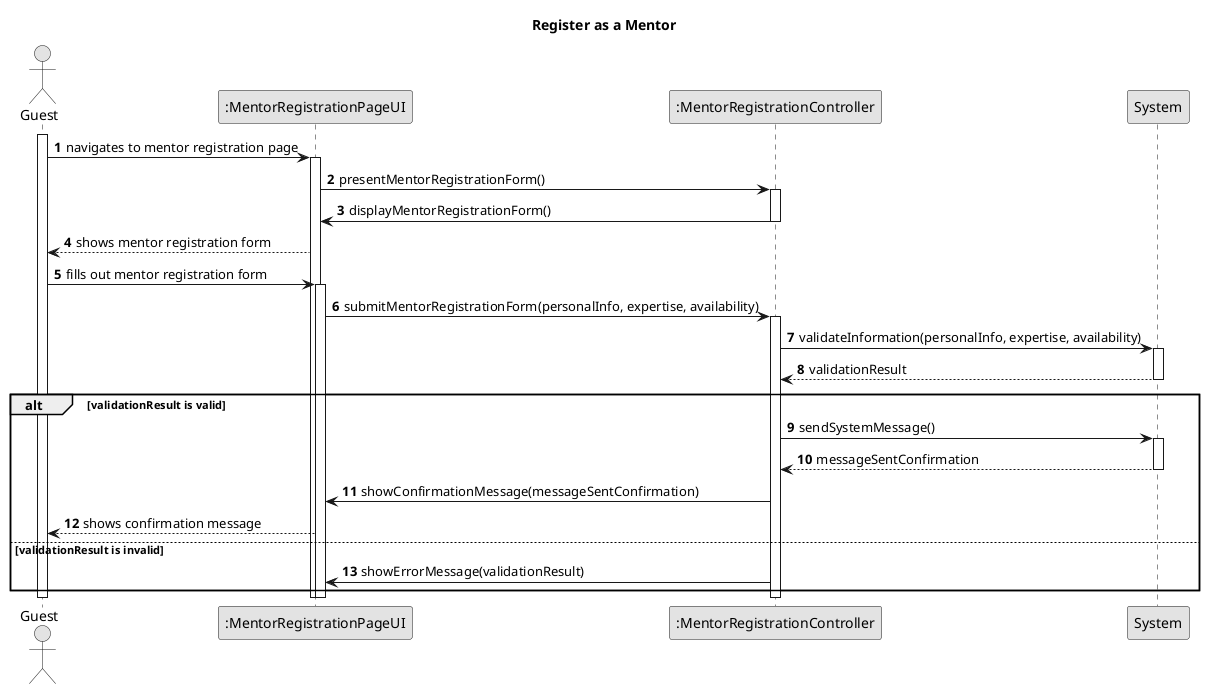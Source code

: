 @startuml
skinparam monochrome true
skinparam packageStyle rectangle
skinparam shadowing false

title Register as a Mentor

autonumber

actor Guest
participant ":MentorRegistrationPageUI" as ui
participant ":MentorRegistrationController" as ctrl
participant "System" as system

activate Guest

    Guest -> ui : navigates to mentor registration page
    activate ui
        ui -> ctrl : presentMentorRegistrationForm()
        activate ctrl
            ctrl -> ui : displayMentorRegistrationForm()
            deactivate ctrl
        ui --> Guest : shows mentor registration form
        Guest -> ui : fills out mentor registration form
        activate ui
            ui -> ctrl : submitMentorRegistrationForm(personalInfo, expertise, availability)
            activate ctrl
                ctrl -> system : validateInformation(personalInfo, expertise, availability)
                activate system
                    system --> ctrl : validationResult
                deactivate system
                alt validationResult is valid
                    ctrl -> system : sendSystemMessage()
                    activate system
                        system --> ctrl : messageSentConfirmation
                    deactivate system
                    ctrl -> ui : showConfirmationMessage(messageSentConfirmation)
                    ui --> Guest : shows confirmation message
                else validationResult is invalid
                    ctrl -> ui : showErrorMessage(validationResult)
                end
            deactivate ctrl
        deactivate ui
    deactivate ui

deactivate Guest

@enduml
